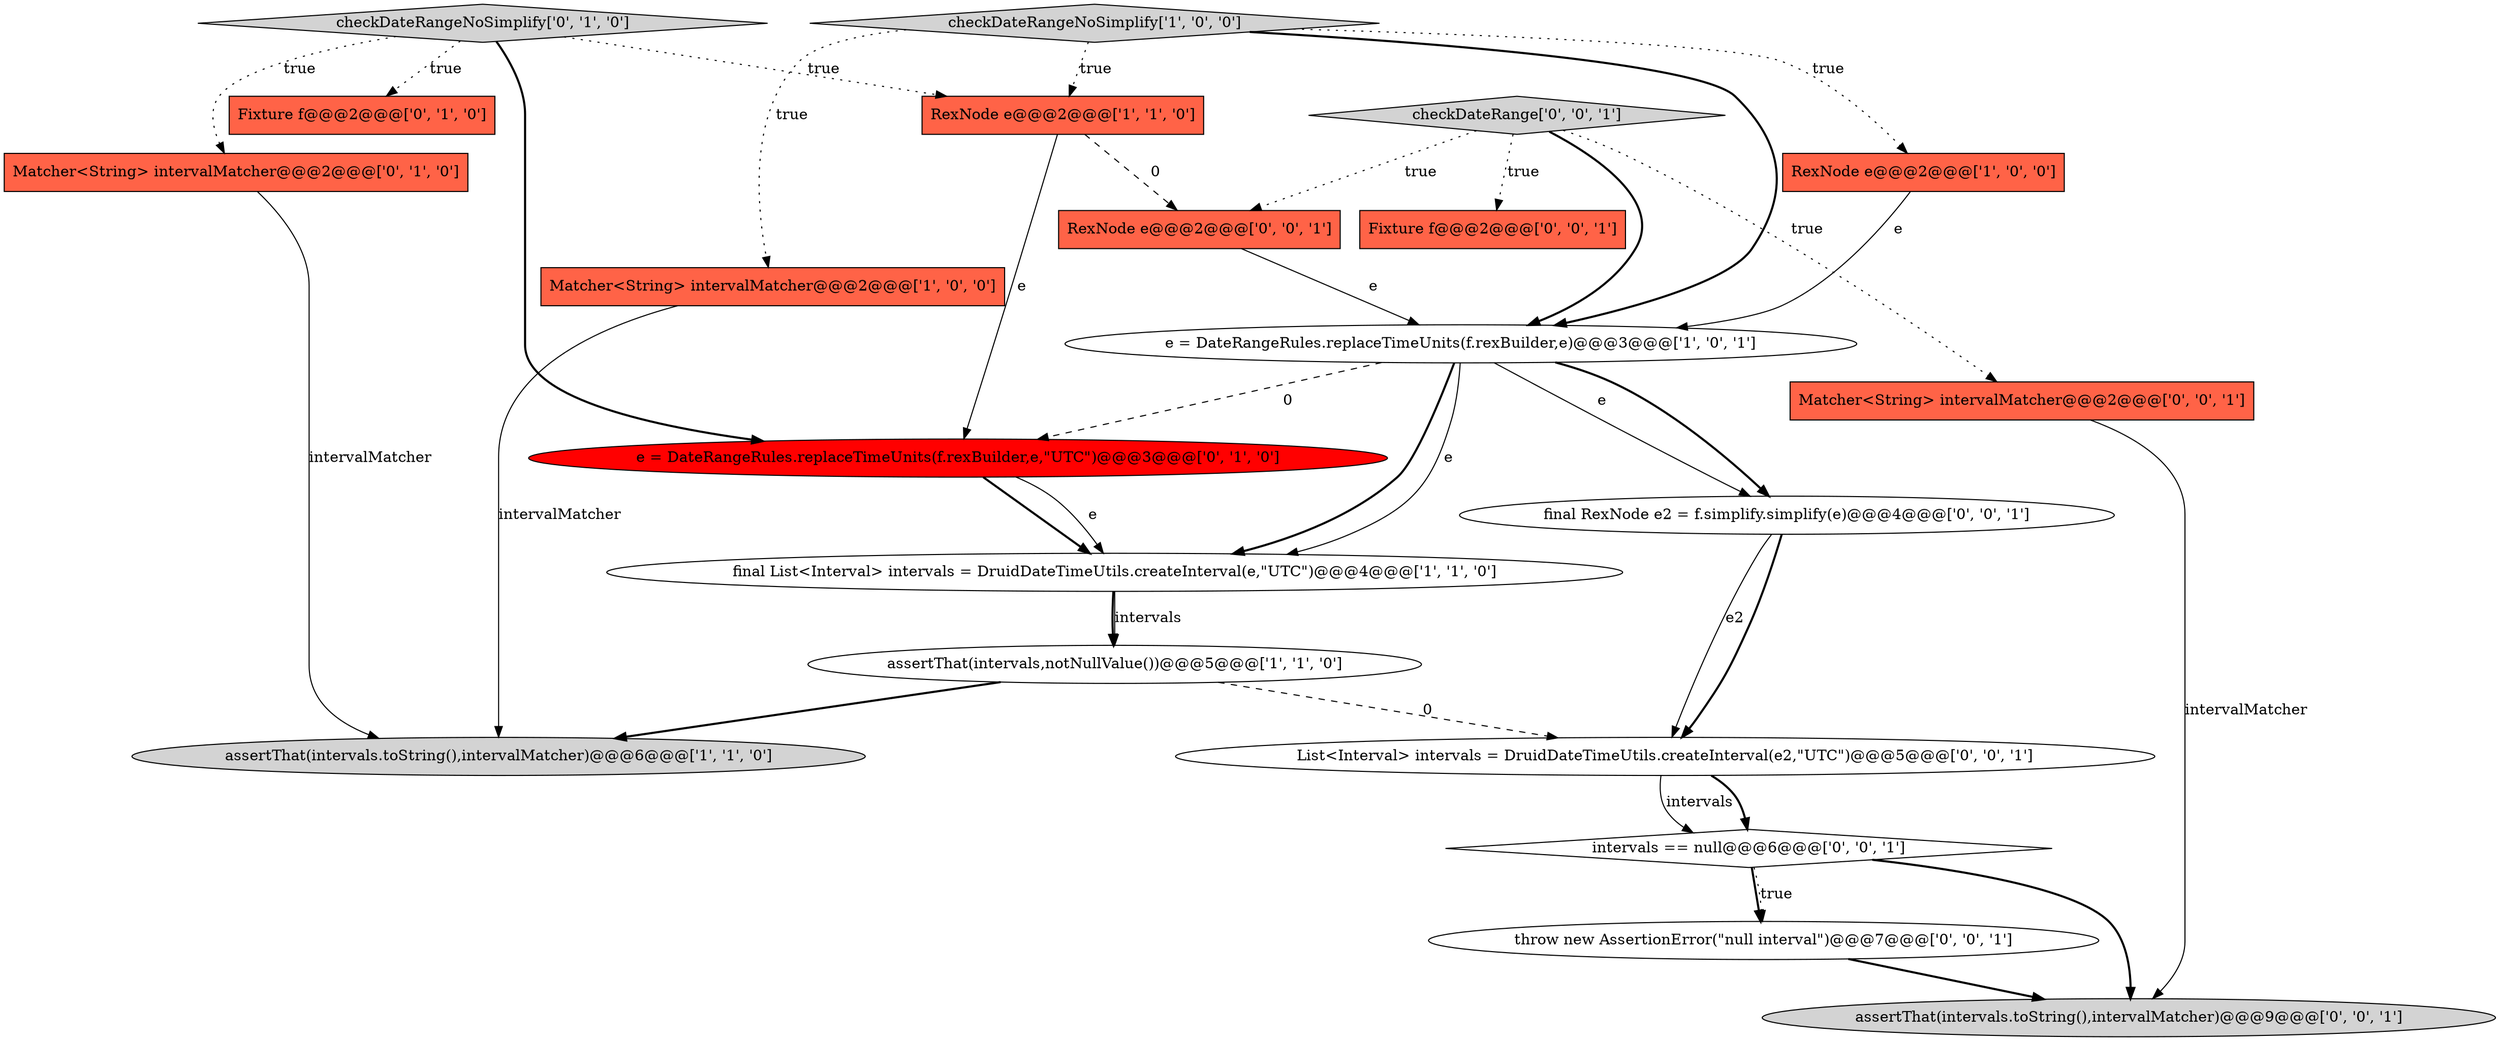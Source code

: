 digraph {
2 [style = filled, label = "e = DateRangeRules.replaceTimeUnits(f.rexBuilder,e)@@@3@@@['1', '0', '1']", fillcolor = white, shape = ellipse image = "AAA0AAABBB1BBB"];
15 [style = filled, label = "assertThat(intervals.toString(),intervalMatcher)@@@9@@@['0', '0', '1']", fillcolor = lightgray, shape = ellipse image = "AAA0AAABBB3BBB"];
10 [style = filled, label = "e = DateRangeRules.replaceTimeUnits(f.rexBuilder,e,\"UTC\")@@@3@@@['0', '1', '0']", fillcolor = red, shape = ellipse image = "AAA1AAABBB2BBB"];
18 [style = filled, label = "checkDateRange['0', '0', '1']", fillcolor = lightgray, shape = diamond image = "AAA0AAABBB3BBB"];
12 [style = filled, label = "intervals == null@@@6@@@['0', '0', '1']", fillcolor = white, shape = diamond image = "AAA0AAABBB3BBB"];
14 [style = filled, label = "Matcher<String> intervalMatcher@@@2@@@['0', '0', '1']", fillcolor = tomato, shape = box image = "AAA0AAABBB3BBB"];
17 [style = filled, label = "Fixture f@@@2@@@['0', '0', '1']", fillcolor = tomato, shape = box image = "AAA0AAABBB3BBB"];
0 [style = filled, label = "RexNode e@@@2@@@['1', '0', '0']", fillcolor = tomato, shape = box image = "AAA0AAABBB1BBB"];
5 [style = filled, label = "RexNode e@@@2@@@['1', '1', '0']", fillcolor = tomato, shape = box image = "AAA0AAABBB1BBB"];
3 [style = filled, label = "checkDateRangeNoSimplify['1', '0', '0']", fillcolor = lightgray, shape = diamond image = "AAA0AAABBB1BBB"];
9 [style = filled, label = "Matcher<String> intervalMatcher@@@2@@@['0', '1', '0']", fillcolor = tomato, shape = box image = "AAA0AAABBB2BBB"];
4 [style = filled, label = "Matcher<String> intervalMatcher@@@2@@@['1', '0', '0']", fillcolor = tomato, shape = box image = "AAA0AAABBB1BBB"];
1 [style = filled, label = "assertThat(intervals.toString(),intervalMatcher)@@@6@@@['1', '1', '0']", fillcolor = lightgray, shape = ellipse image = "AAA0AAABBB1BBB"];
19 [style = filled, label = "RexNode e@@@2@@@['0', '0', '1']", fillcolor = tomato, shape = box image = "AAA0AAABBB3BBB"];
13 [style = filled, label = "throw new AssertionError(\"null interval\")@@@7@@@['0', '0', '1']", fillcolor = white, shape = ellipse image = "AAA0AAABBB3BBB"];
20 [style = filled, label = "List<Interval> intervals = DruidDateTimeUtils.createInterval(e2,\"UTC\")@@@5@@@['0', '0', '1']", fillcolor = white, shape = ellipse image = "AAA0AAABBB3BBB"];
6 [style = filled, label = "final List<Interval> intervals = DruidDateTimeUtils.createInterval(e,\"UTC\")@@@4@@@['1', '1', '0']", fillcolor = white, shape = ellipse image = "AAA0AAABBB1BBB"];
16 [style = filled, label = "final RexNode e2 = f.simplify.simplify(e)@@@4@@@['0', '0', '1']", fillcolor = white, shape = ellipse image = "AAA0AAABBB3BBB"];
7 [style = filled, label = "assertThat(intervals,notNullValue())@@@5@@@['1', '1', '0']", fillcolor = white, shape = ellipse image = "AAA0AAABBB1BBB"];
8 [style = filled, label = "Fixture f@@@2@@@['0', '1', '0']", fillcolor = tomato, shape = box image = "AAA0AAABBB2BBB"];
11 [style = filled, label = "checkDateRangeNoSimplify['0', '1', '0']", fillcolor = lightgray, shape = diamond image = "AAA0AAABBB2BBB"];
9->1 [style = solid, label="intervalMatcher"];
7->1 [style = bold, label=""];
2->6 [style = bold, label=""];
12->15 [style = bold, label=""];
18->19 [style = dotted, label="true"];
3->4 [style = dotted, label="true"];
7->20 [style = dashed, label="0"];
11->9 [style = dotted, label="true"];
11->5 [style = dotted, label="true"];
18->2 [style = bold, label=""];
10->6 [style = bold, label=""];
18->14 [style = dotted, label="true"];
2->10 [style = dashed, label="0"];
2->6 [style = solid, label="e"];
12->13 [style = bold, label=""];
0->2 [style = solid, label="e"];
3->5 [style = dotted, label="true"];
12->13 [style = dotted, label="true"];
10->6 [style = solid, label="e"];
3->2 [style = bold, label=""];
19->2 [style = solid, label="e"];
16->20 [style = solid, label="e2"];
20->12 [style = solid, label="intervals"];
11->10 [style = bold, label=""];
20->12 [style = bold, label=""];
3->0 [style = dotted, label="true"];
14->15 [style = solid, label="intervalMatcher"];
11->8 [style = dotted, label="true"];
2->16 [style = solid, label="e"];
13->15 [style = bold, label=""];
18->17 [style = dotted, label="true"];
6->7 [style = bold, label=""];
4->1 [style = solid, label="intervalMatcher"];
16->20 [style = bold, label=""];
5->19 [style = dashed, label="0"];
5->10 [style = solid, label="e"];
6->7 [style = solid, label="intervals"];
2->16 [style = bold, label=""];
}
